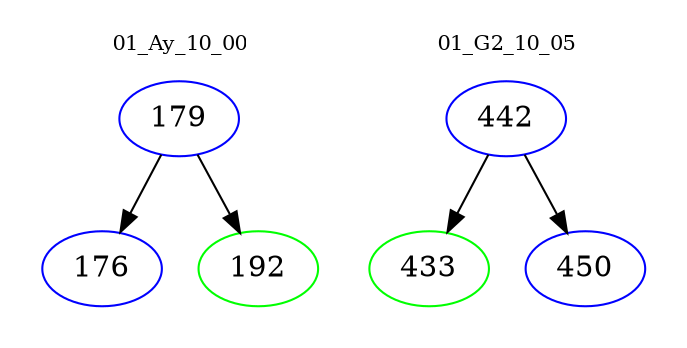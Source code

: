 digraph{
subgraph cluster_0 {
color = white
label = "01_Ay_10_00";
fontsize=10;
T0_179 [label="179", color="blue"]
T0_179 -> T0_176 [color="black"]
T0_176 [label="176", color="blue"]
T0_179 -> T0_192 [color="black"]
T0_192 [label="192", color="green"]
}
subgraph cluster_1 {
color = white
label = "01_G2_10_05";
fontsize=10;
T1_442 [label="442", color="blue"]
T1_442 -> T1_433 [color="black"]
T1_433 [label="433", color="green"]
T1_442 -> T1_450 [color="black"]
T1_450 [label="450", color="blue"]
}
}
